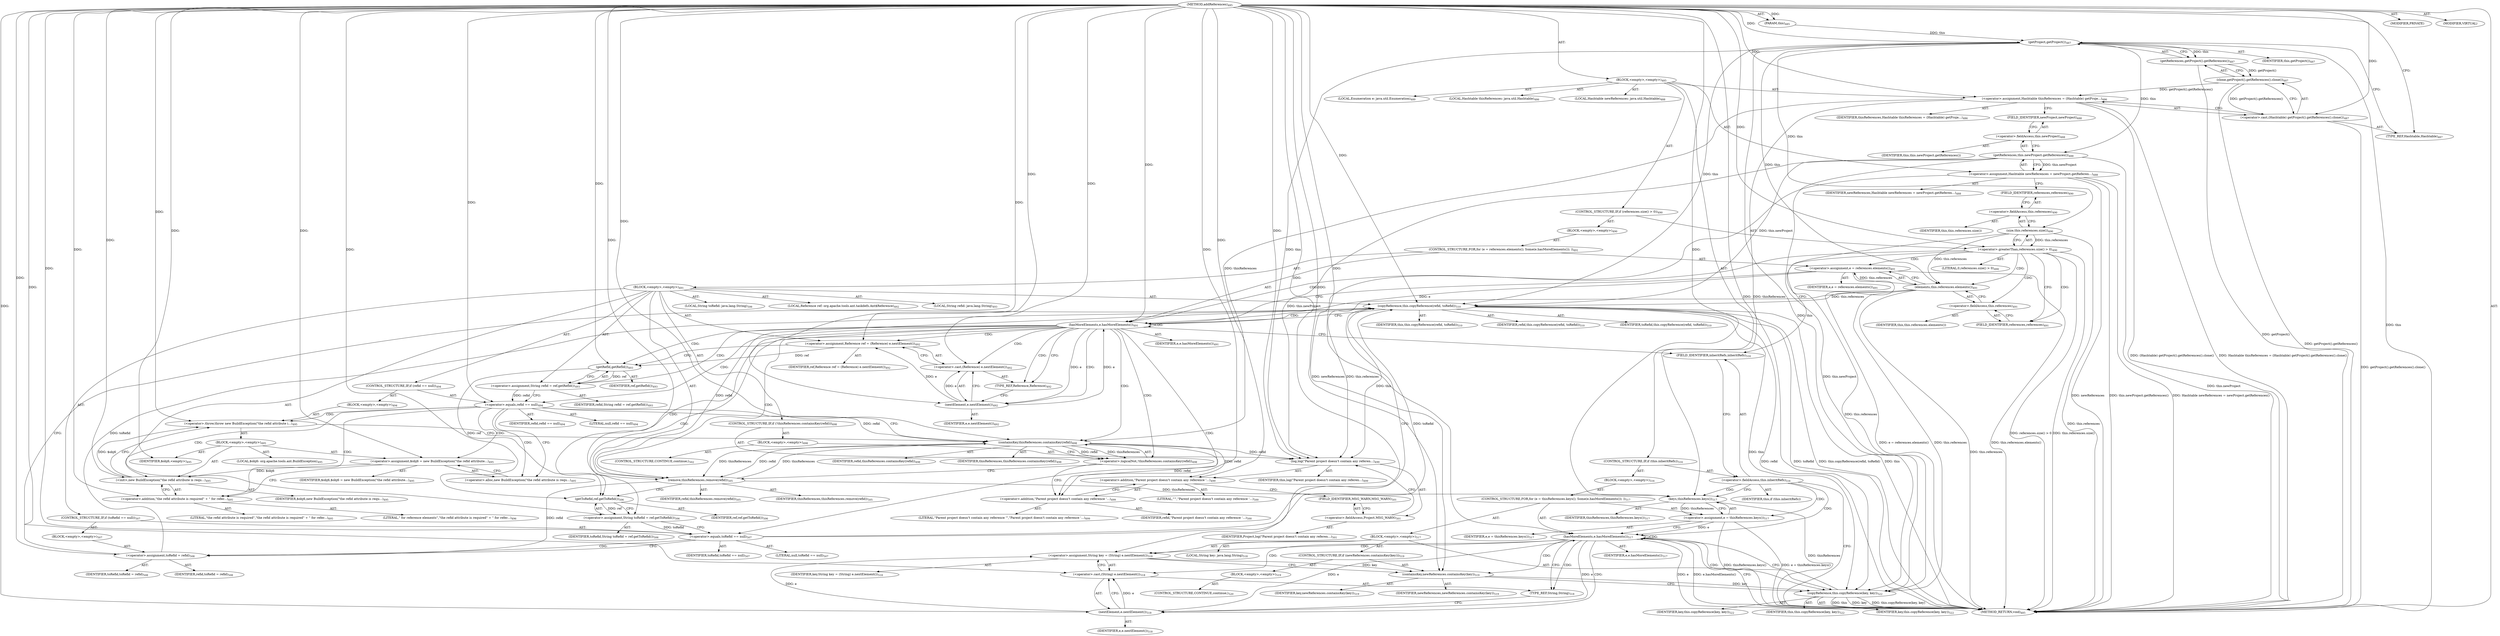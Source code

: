 digraph "addReferences" {  
"111669149708" [label = <(METHOD,addReferences)<SUB>485</SUB>> ]
"115964116997" [label = <(PARAM,this)<SUB>485</SUB>> ]
"25769803845" [label = <(BLOCK,&lt;empty&gt;,&lt;empty&gt;)<SUB>485</SUB>> ]
"94489280538" [label = <(LOCAL,Hashtable thisReferences: java.util.Hashtable)<SUB>486</SUB>> ]
"30064771410" [label = <(&lt;operator&gt;.assignment,Hashtable thisReferences = (Hashtable) getProje...)<SUB>486</SUB>> ]
"68719476987" [label = <(IDENTIFIER,thisReferences,Hashtable thisReferences = (Hashtable) getProje...)<SUB>486</SUB>> ]
"30064771411" [label = <(&lt;operator&gt;.cast,(Hashtable) getProject().getReferences().clone())<SUB>487</SUB>> ]
"180388626438" [label = <(TYPE_REF,Hashtable,Hashtable)<SUB>487</SUB>> ]
"30064771412" [label = <(clone,getProject().getReferences().clone())<SUB>487</SUB>> ]
"30064771413" [label = <(getReferences,getProject().getReferences())<SUB>487</SUB>> ]
"30064771414" [label = <(getProject,getProject())<SUB>487</SUB>> ]
"68719476770" [label = <(IDENTIFIER,this,getProject())<SUB>487</SUB>> ]
"94489280539" [label = <(LOCAL,Hashtable newReferences: java.util.Hashtable)<SUB>488</SUB>> ]
"30064771415" [label = <(&lt;operator&gt;.assignment,Hashtable newReferences = newProject.getReferen...)<SUB>488</SUB>> ]
"68719476988" [label = <(IDENTIFIER,newReferences,Hashtable newReferences = newProject.getReferen...)<SUB>488</SUB>> ]
"30064771416" [label = <(getReferences,this.newProject.getReferences())<SUB>488</SUB>> ]
"30064771417" [label = <(&lt;operator&gt;.fieldAccess,this.newProject)<SUB>488</SUB>> ]
"68719476989" [label = <(IDENTIFIER,this,this.newProject.getReferences())> ]
"55834574938" [label = <(FIELD_IDENTIFIER,newProject,newProject)<SUB>488</SUB>> ]
"94489280540" [label = <(LOCAL,Enumeration e: java.util.Enumeration)<SUB>489</SUB>> ]
"47244640307" [label = <(CONTROL_STRUCTURE,IF,if (references.size() &gt; 0))<SUB>490</SUB>> ]
"30064771418" [label = <(&lt;operator&gt;.greaterThan,references.size() &gt; 0)<SUB>490</SUB>> ]
"30064771419" [label = <(size,this.references.size())<SUB>490</SUB>> ]
"30064771420" [label = <(&lt;operator&gt;.fieldAccess,this.references)<SUB>490</SUB>> ]
"68719476990" [label = <(IDENTIFIER,this,this.references.size())> ]
"55834574939" [label = <(FIELD_IDENTIFIER,references,references)<SUB>490</SUB>> ]
"90194313277" [label = <(LITERAL,0,references.size() &gt; 0)<SUB>490</SUB>> ]
"25769803846" [label = <(BLOCK,&lt;empty&gt;,&lt;empty&gt;)<SUB>490</SUB>> ]
"47244640308" [label = <(CONTROL_STRUCTURE,FOR,for (e = references.elements(); Some(e.hasMoreElements()); ))<SUB>491</SUB>> ]
"30064771421" [label = <(&lt;operator&gt;.assignment,e = references.elements())<SUB>491</SUB>> ]
"68719476991" [label = <(IDENTIFIER,e,e = references.elements())<SUB>491</SUB>> ]
"30064771422" [label = <(elements,this.references.elements())<SUB>491</SUB>> ]
"30064771423" [label = <(&lt;operator&gt;.fieldAccess,this.references)<SUB>491</SUB>> ]
"68719476992" [label = <(IDENTIFIER,this,this.references.elements())> ]
"55834574940" [label = <(FIELD_IDENTIFIER,references,references)<SUB>491</SUB>> ]
"30064771424" [label = <(hasMoreElements,e.hasMoreElements())<SUB>491</SUB>> ]
"68719476993" [label = <(IDENTIFIER,e,e.hasMoreElements())<SUB>491</SUB>> ]
"25769803847" [label = <(BLOCK,&lt;empty&gt;,&lt;empty&gt;)<SUB>491</SUB>> ]
"94489280541" [label = <(LOCAL,Reference ref: org.apache.tools.ant.taskdefs.Ant$Reference)<SUB>492</SUB>> ]
"30064771425" [label = <(&lt;operator&gt;.assignment,Reference ref = (Reference) e.nextElement())<SUB>492</SUB>> ]
"68719476994" [label = <(IDENTIFIER,ref,Reference ref = (Reference) e.nextElement())<SUB>492</SUB>> ]
"30064771426" [label = <(&lt;operator&gt;.cast,(Reference) e.nextElement())<SUB>492</SUB>> ]
"180388626439" [label = <(TYPE_REF,Reference,Reference)<SUB>492</SUB>> ]
"30064771427" [label = <(nextElement,e.nextElement())<SUB>492</SUB>> ]
"68719476995" [label = <(IDENTIFIER,e,e.nextElement())<SUB>492</SUB>> ]
"94489280542" [label = <(LOCAL,String refid: java.lang.String)<SUB>493</SUB>> ]
"30064771428" [label = <(&lt;operator&gt;.assignment,String refid = ref.getRefId())<SUB>493</SUB>> ]
"68719476996" [label = <(IDENTIFIER,refid,String refid = ref.getRefId())<SUB>493</SUB>> ]
"30064771429" [label = <(getRefId,getRefId())<SUB>493</SUB>> ]
"68719476997" [label = <(IDENTIFIER,ref,getRefId())<SUB>493</SUB>> ]
"47244640309" [label = <(CONTROL_STRUCTURE,IF,if (refid == null))<SUB>494</SUB>> ]
"30064771430" [label = <(&lt;operator&gt;.equals,refid == null)<SUB>494</SUB>> ]
"68719476998" [label = <(IDENTIFIER,refid,refid == null)<SUB>494</SUB>> ]
"90194313278" [label = <(LITERAL,null,refid == null)<SUB>494</SUB>> ]
"25769803848" [label = <(BLOCK,&lt;empty&gt;,&lt;empty&gt;)<SUB>494</SUB>> ]
"30064771431" [label = <(&lt;operator&gt;.throw,throw new BuildException(&quot;the refid attribute i...)<SUB>495</SUB>> ]
"25769803849" [label = <(BLOCK,&lt;empty&gt;,&lt;empty&gt;)<SUB>495</SUB>> ]
"94489280543" [label = <(LOCAL,$obj6: org.apache.tools.ant.BuildException)<SUB>495</SUB>> ]
"30064771432" [label = <(&lt;operator&gt;.assignment,$obj6 = new BuildException(&quot;the refid attribute...)<SUB>495</SUB>> ]
"68719476999" [label = <(IDENTIFIER,$obj6,$obj6 = new BuildException(&quot;the refid attribute...)<SUB>495</SUB>> ]
"30064771433" [label = <(&lt;operator&gt;.alloc,new BuildException(&quot;the refid attribute is requ...)<SUB>495</SUB>> ]
"30064771434" [label = <(&lt;init&gt;,new BuildException(&quot;the refid attribute is requ...)<SUB>495</SUB>> ]
"68719477000" [label = <(IDENTIFIER,$obj6,new BuildException(&quot;the refid attribute is requ...)<SUB>495</SUB>> ]
"30064771435" [label = <(&lt;operator&gt;.addition,&quot;the refid attribute is required&quot; + &quot; for refer...)<SUB>495</SUB>> ]
"90194313279" [label = <(LITERAL,&quot;the refid attribute is required&quot;,&quot;the refid attribute is required&quot; + &quot; for refer...)<SUB>495</SUB>> ]
"90194313280" [label = <(LITERAL,&quot; for reference elements&quot;,&quot;the refid attribute is required&quot; + &quot; for refer...)<SUB>496</SUB>> ]
"68719477001" [label = <(IDENTIFIER,$obj6,&lt;empty&gt;)<SUB>495</SUB>> ]
"47244640310" [label = <(CONTROL_STRUCTURE,IF,if (!thisReferences.containsKey(refid)))<SUB>498</SUB>> ]
"30064771436" [label = <(&lt;operator&gt;.logicalNot,!thisReferences.containsKey(refid))<SUB>498</SUB>> ]
"30064771437" [label = <(containsKey,thisReferences.containsKey(refid))<SUB>498</SUB>> ]
"68719477002" [label = <(IDENTIFIER,thisReferences,thisReferences.containsKey(refid))<SUB>498</SUB>> ]
"68719477003" [label = <(IDENTIFIER,refid,thisReferences.containsKey(refid))<SUB>498</SUB>> ]
"25769803850" [label = <(BLOCK,&lt;empty&gt;,&lt;empty&gt;)<SUB>498</SUB>> ]
"30064771438" [label = <(log,log(&quot;Parent project doesn't contain any referen...)<SUB>499</SUB>> ]
"68719476771" [label = <(IDENTIFIER,this,log(&quot;Parent project doesn't contain any referen...)<SUB>499</SUB>> ]
"30064771439" [label = <(&lt;operator&gt;.addition,&quot;Parent project doesn't contain any reference '...)<SUB>499</SUB>> ]
"30064771440" [label = <(&lt;operator&gt;.addition,&quot;Parent project doesn't contain any reference '...)<SUB>499</SUB>> ]
"90194313281" [label = <(LITERAL,&quot;Parent project doesn't contain any reference '&quot;,&quot;Parent project doesn't contain any reference '...)<SUB>499</SUB>> ]
"68719477004" [label = <(IDENTIFIER,refid,&quot;Parent project doesn't contain any reference '...)<SUB>500</SUB>> ]
"90194313282" [label = <(LITERAL,&quot;'&quot;,&quot;Parent project doesn't contain any reference '...)<SUB>500</SUB>> ]
"30064771441" [label = <(&lt;operator&gt;.fieldAccess,Project.MSG_WARN)<SUB>501</SUB>> ]
"68719477005" [label = <(IDENTIFIER,Project,log(&quot;Parent project doesn't contain any referen...)<SUB>501</SUB>> ]
"55834574941" [label = <(FIELD_IDENTIFIER,MSG_WARN,MSG_WARN)<SUB>501</SUB>> ]
"47244640311" [label = <(CONTROL_STRUCTURE,CONTINUE,continue;)<SUB>502</SUB>> ]
"30064771442" [label = <(remove,thisReferences.remove(refid))<SUB>505</SUB>> ]
"68719477006" [label = <(IDENTIFIER,thisReferences,thisReferences.remove(refid))<SUB>505</SUB>> ]
"68719477007" [label = <(IDENTIFIER,refid,thisReferences.remove(refid))<SUB>505</SUB>> ]
"94489280544" [label = <(LOCAL,String toRefid: java.lang.String)<SUB>506</SUB>> ]
"30064771443" [label = <(&lt;operator&gt;.assignment,String toRefid = ref.getToRefid())<SUB>506</SUB>> ]
"68719477008" [label = <(IDENTIFIER,toRefid,String toRefid = ref.getToRefid())<SUB>506</SUB>> ]
"30064771444" [label = <(getToRefid,ref.getToRefid())<SUB>506</SUB>> ]
"68719477009" [label = <(IDENTIFIER,ref,ref.getToRefid())<SUB>506</SUB>> ]
"47244640312" [label = <(CONTROL_STRUCTURE,IF,if (toRefid == null))<SUB>507</SUB>> ]
"30064771445" [label = <(&lt;operator&gt;.equals,toRefid == null)<SUB>507</SUB>> ]
"68719477010" [label = <(IDENTIFIER,toRefid,toRefid == null)<SUB>507</SUB>> ]
"90194313283" [label = <(LITERAL,null,toRefid == null)<SUB>507</SUB>> ]
"25769803851" [label = <(BLOCK,&lt;empty&gt;,&lt;empty&gt;)<SUB>507</SUB>> ]
"30064771446" [label = <(&lt;operator&gt;.assignment,toRefid = refid)<SUB>508</SUB>> ]
"68719477011" [label = <(IDENTIFIER,toRefid,toRefid = refid)<SUB>508</SUB>> ]
"68719477012" [label = <(IDENTIFIER,refid,toRefid = refid)<SUB>508</SUB>> ]
"30064771447" [label = <(copyReference,this.copyReference(refid, toRefid))<SUB>510</SUB>> ]
"68719476772" [label = <(IDENTIFIER,this,this.copyReference(refid, toRefid))<SUB>510</SUB>> ]
"68719477013" [label = <(IDENTIFIER,refid,this.copyReference(refid, toRefid))<SUB>510</SUB>> ]
"68719477014" [label = <(IDENTIFIER,toRefid,this.copyReference(refid, toRefid))<SUB>510</SUB>> ]
"47244640313" [label = <(CONTROL_STRUCTURE,IF,if (this.inheritRefs))<SUB>516</SUB>> ]
"30064771448" [label = <(&lt;operator&gt;.fieldAccess,this.inheritRefs)<SUB>516</SUB>> ]
"68719477015" [label = <(IDENTIFIER,this,if (this.inheritRefs))> ]
"55834574942" [label = <(FIELD_IDENTIFIER,inheritRefs,inheritRefs)<SUB>516</SUB>> ]
"25769803852" [label = <(BLOCK,&lt;empty&gt;,&lt;empty&gt;)<SUB>516</SUB>> ]
"47244640314" [label = <(CONTROL_STRUCTURE,FOR,for (e = thisReferences.keys(); Some(e.hasMoreElements()); ))<SUB>517</SUB>> ]
"30064771449" [label = <(&lt;operator&gt;.assignment,e = thisReferences.keys())<SUB>517</SUB>> ]
"68719477016" [label = <(IDENTIFIER,e,e = thisReferences.keys())<SUB>517</SUB>> ]
"30064771450" [label = <(keys,thisReferences.keys())<SUB>517</SUB>> ]
"68719477017" [label = <(IDENTIFIER,thisReferences,thisReferences.keys())<SUB>517</SUB>> ]
"30064771451" [label = <(hasMoreElements,e.hasMoreElements())<SUB>517</SUB>> ]
"68719477018" [label = <(IDENTIFIER,e,e.hasMoreElements())<SUB>517</SUB>> ]
"25769803853" [label = <(BLOCK,&lt;empty&gt;,&lt;empty&gt;)<SUB>517</SUB>> ]
"94489280545" [label = <(LOCAL,String key: java.lang.String)<SUB>518</SUB>> ]
"30064771452" [label = <(&lt;operator&gt;.assignment,String key = (String) e.nextElement())<SUB>518</SUB>> ]
"68719477019" [label = <(IDENTIFIER,key,String key = (String) e.nextElement())<SUB>518</SUB>> ]
"30064771453" [label = <(&lt;operator&gt;.cast,(String) e.nextElement())<SUB>518</SUB>> ]
"180388626440" [label = <(TYPE_REF,String,String)<SUB>518</SUB>> ]
"30064771454" [label = <(nextElement,e.nextElement())<SUB>518</SUB>> ]
"68719477020" [label = <(IDENTIFIER,e,e.nextElement())<SUB>518</SUB>> ]
"47244640315" [label = <(CONTROL_STRUCTURE,IF,if (newReferences.containsKey(key)))<SUB>519</SUB>> ]
"30064771455" [label = <(containsKey,newReferences.containsKey(key))<SUB>519</SUB>> ]
"68719477021" [label = <(IDENTIFIER,newReferences,newReferences.containsKey(key))<SUB>519</SUB>> ]
"68719477022" [label = <(IDENTIFIER,key,newReferences.containsKey(key))<SUB>519</SUB>> ]
"25769803854" [label = <(BLOCK,&lt;empty&gt;,&lt;empty&gt;)<SUB>519</SUB>> ]
"47244640316" [label = <(CONTROL_STRUCTURE,CONTINUE,continue;)<SUB>520</SUB>> ]
"30064771456" [label = <(copyReference,this.copyReference(key, key))<SUB>522</SUB>> ]
"68719476773" [label = <(IDENTIFIER,this,this.copyReference(key, key))<SUB>522</SUB>> ]
"68719477023" [label = <(IDENTIFIER,key,this.copyReference(key, key))<SUB>522</SUB>> ]
"68719477024" [label = <(IDENTIFIER,key,this.copyReference(key, key))<SUB>522</SUB>> ]
"133143986211" [label = <(MODIFIER,PRIVATE)> ]
"133143986212" [label = <(MODIFIER,VIRTUAL)> ]
"128849018892" [label = <(METHOD_RETURN,void)<SUB>485</SUB>> ]
  "111669149708" -> "115964116997"  [ label = "AST: "] 
  "111669149708" -> "25769803845"  [ label = "AST: "] 
  "111669149708" -> "133143986211"  [ label = "AST: "] 
  "111669149708" -> "133143986212"  [ label = "AST: "] 
  "111669149708" -> "128849018892"  [ label = "AST: "] 
  "25769803845" -> "94489280538"  [ label = "AST: "] 
  "25769803845" -> "30064771410"  [ label = "AST: "] 
  "25769803845" -> "94489280539"  [ label = "AST: "] 
  "25769803845" -> "30064771415"  [ label = "AST: "] 
  "25769803845" -> "94489280540"  [ label = "AST: "] 
  "25769803845" -> "47244640307"  [ label = "AST: "] 
  "25769803845" -> "47244640313"  [ label = "AST: "] 
  "30064771410" -> "68719476987"  [ label = "AST: "] 
  "30064771410" -> "30064771411"  [ label = "AST: "] 
  "30064771411" -> "180388626438"  [ label = "AST: "] 
  "30064771411" -> "30064771412"  [ label = "AST: "] 
  "30064771412" -> "30064771413"  [ label = "AST: "] 
  "30064771413" -> "30064771414"  [ label = "AST: "] 
  "30064771414" -> "68719476770"  [ label = "AST: "] 
  "30064771415" -> "68719476988"  [ label = "AST: "] 
  "30064771415" -> "30064771416"  [ label = "AST: "] 
  "30064771416" -> "30064771417"  [ label = "AST: "] 
  "30064771417" -> "68719476989"  [ label = "AST: "] 
  "30064771417" -> "55834574938"  [ label = "AST: "] 
  "47244640307" -> "30064771418"  [ label = "AST: "] 
  "47244640307" -> "25769803846"  [ label = "AST: "] 
  "30064771418" -> "30064771419"  [ label = "AST: "] 
  "30064771418" -> "90194313277"  [ label = "AST: "] 
  "30064771419" -> "30064771420"  [ label = "AST: "] 
  "30064771420" -> "68719476990"  [ label = "AST: "] 
  "30064771420" -> "55834574939"  [ label = "AST: "] 
  "25769803846" -> "47244640308"  [ label = "AST: "] 
  "47244640308" -> "30064771421"  [ label = "AST: "] 
  "47244640308" -> "30064771424"  [ label = "AST: "] 
  "47244640308" -> "25769803847"  [ label = "AST: "] 
  "30064771421" -> "68719476991"  [ label = "AST: "] 
  "30064771421" -> "30064771422"  [ label = "AST: "] 
  "30064771422" -> "30064771423"  [ label = "AST: "] 
  "30064771423" -> "68719476992"  [ label = "AST: "] 
  "30064771423" -> "55834574940"  [ label = "AST: "] 
  "30064771424" -> "68719476993"  [ label = "AST: "] 
  "25769803847" -> "94489280541"  [ label = "AST: "] 
  "25769803847" -> "30064771425"  [ label = "AST: "] 
  "25769803847" -> "94489280542"  [ label = "AST: "] 
  "25769803847" -> "30064771428"  [ label = "AST: "] 
  "25769803847" -> "47244640309"  [ label = "AST: "] 
  "25769803847" -> "47244640310"  [ label = "AST: "] 
  "25769803847" -> "30064771442"  [ label = "AST: "] 
  "25769803847" -> "94489280544"  [ label = "AST: "] 
  "25769803847" -> "30064771443"  [ label = "AST: "] 
  "25769803847" -> "47244640312"  [ label = "AST: "] 
  "25769803847" -> "30064771447"  [ label = "AST: "] 
  "30064771425" -> "68719476994"  [ label = "AST: "] 
  "30064771425" -> "30064771426"  [ label = "AST: "] 
  "30064771426" -> "180388626439"  [ label = "AST: "] 
  "30064771426" -> "30064771427"  [ label = "AST: "] 
  "30064771427" -> "68719476995"  [ label = "AST: "] 
  "30064771428" -> "68719476996"  [ label = "AST: "] 
  "30064771428" -> "30064771429"  [ label = "AST: "] 
  "30064771429" -> "68719476997"  [ label = "AST: "] 
  "47244640309" -> "30064771430"  [ label = "AST: "] 
  "47244640309" -> "25769803848"  [ label = "AST: "] 
  "30064771430" -> "68719476998"  [ label = "AST: "] 
  "30064771430" -> "90194313278"  [ label = "AST: "] 
  "25769803848" -> "30064771431"  [ label = "AST: "] 
  "30064771431" -> "25769803849"  [ label = "AST: "] 
  "25769803849" -> "94489280543"  [ label = "AST: "] 
  "25769803849" -> "30064771432"  [ label = "AST: "] 
  "25769803849" -> "30064771434"  [ label = "AST: "] 
  "25769803849" -> "68719477001"  [ label = "AST: "] 
  "30064771432" -> "68719476999"  [ label = "AST: "] 
  "30064771432" -> "30064771433"  [ label = "AST: "] 
  "30064771434" -> "68719477000"  [ label = "AST: "] 
  "30064771434" -> "30064771435"  [ label = "AST: "] 
  "30064771435" -> "90194313279"  [ label = "AST: "] 
  "30064771435" -> "90194313280"  [ label = "AST: "] 
  "47244640310" -> "30064771436"  [ label = "AST: "] 
  "47244640310" -> "25769803850"  [ label = "AST: "] 
  "30064771436" -> "30064771437"  [ label = "AST: "] 
  "30064771437" -> "68719477002"  [ label = "AST: "] 
  "30064771437" -> "68719477003"  [ label = "AST: "] 
  "25769803850" -> "30064771438"  [ label = "AST: "] 
  "25769803850" -> "47244640311"  [ label = "AST: "] 
  "30064771438" -> "68719476771"  [ label = "AST: "] 
  "30064771438" -> "30064771439"  [ label = "AST: "] 
  "30064771438" -> "30064771441"  [ label = "AST: "] 
  "30064771439" -> "30064771440"  [ label = "AST: "] 
  "30064771439" -> "90194313282"  [ label = "AST: "] 
  "30064771440" -> "90194313281"  [ label = "AST: "] 
  "30064771440" -> "68719477004"  [ label = "AST: "] 
  "30064771441" -> "68719477005"  [ label = "AST: "] 
  "30064771441" -> "55834574941"  [ label = "AST: "] 
  "30064771442" -> "68719477006"  [ label = "AST: "] 
  "30064771442" -> "68719477007"  [ label = "AST: "] 
  "30064771443" -> "68719477008"  [ label = "AST: "] 
  "30064771443" -> "30064771444"  [ label = "AST: "] 
  "30064771444" -> "68719477009"  [ label = "AST: "] 
  "47244640312" -> "30064771445"  [ label = "AST: "] 
  "47244640312" -> "25769803851"  [ label = "AST: "] 
  "30064771445" -> "68719477010"  [ label = "AST: "] 
  "30064771445" -> "90194313283"  [ label = "AST: "] 
  "25769803851" -> "30064771446"  [ label = "AST: "] 
  "30064771446" -> "68719477011"  [ label = "AST: "] 
  "30064771446" -> "68719477012"  [ label = "AST: "] 
  "30064771447" -> "68719476772"  [ label = "AST: "] 
  "30064771447" -> "68719477013"  [ label = "AST: "] 
  "30064771447" -> "68719477014"  [ label = "AST: "] 
  "47244640313" -> "30064771448"  [ label = "AST: "] 
  "47244640313" -> "25769803852"  [ label = "AST: "] 
  "30064771448" -> "68719477015"  [ label = "AST: "] 
  "30064771448" -> "55834574942"  [ label = "AST: "] 
  "25769803852" -> "47244640314"  [ label = "AST: "] 
  "47244640314" -> "30064771449"  [ label = "AST: "] 
  "47244640314" -> "30064771451"  [ label = "AST: "] 
  "47244640314" -> "25769803853"  [ label = "AST: "] 
  "30064771449" -> "68719477016"  [ label = "AST: "] 
  "30064771449" -> "30064771450"  [ label = "AST: "] 
  "30064771450" -> "68719477017"  [ label = "AST: "] 
  "30064771451" -> "68719477018"  [ label = "AST: "] 
  "25769803853" -> "94489280545"  [ label = "AST: "] 
  "25769803853" -> "30064771452"  [ label = "AST: "] 
  "25769803853" -> "47244640315"  [ label = "AST: "] 
  "25769803853" -> "30064771456"  [ label = "AST: "] 
  "30064771452" -> "68719477019"  [ label = "AST: "] 
  "30064771452" -> "30064771453"  [ label = "AST: "] 
  "30064771453" -> "180388626440"  [ label = "AST: "] 
  "30064771453" -> "30064771454"  [ label = "AST: "] 
  "30064771454" -> "68719477020"  [ label = "AST: "] 
  "47244640315" -> "30064771455"  [ label = "AST: "] 
  "47244640315" -> "25769803854"  [ label = "AST: "] 
  "30064771455" -> "68719477021"  [ label = "AST: "] 
  "30064771455" -> "68719477022"  [ label = "AST: "] 
  "25769803854" -> "47244640316"  [ label = "AST: "] 
  "30064771456" -> "68719476773"  [ label = "AST: "] 
  "30064771456" -> "68719477023"  [ label = "AST: "] 
  "30064771456" -> "68719477024"  [ label = "AST: "] 
  "30064771410" -> "55834574938"  [ label = "CFG: "] 
  "30064771415" -> "55834574939"  [ label = "CFG: "] 
  "30064771411" -> "30064771410"  [ label = "CFG: "] 
  "30064771416" -> "30064771415"  [ label = "CFG: "] 
  "30064771418" -> "55834574940"  [ label = "CFG: "] 
  "30064771418" -> "55834574942"  [ label = "CFG: "] 
  "30064771448" -> "128849018892"  [ label = "CFG: "] 
  "30064771448" -> "30064771450"  [ label = "CFG: "] 
  "180388626438" -> "30064771414"  [ label = "CFG: "] 
  "30064771412" -> "30064771411"  [ label = "CFG: "] 
  "30064771417" -> "30064771416"  [ label = "CFG: "] 
  "30064771419" -> "30064771418"  [ label = "CFG: "] 
  "55834574942" -> "30064771448"  [ label = "CFG: "] 
  "30064771413" -> "30064771412"  [ label = "CFG: "] 
  "55834574938" -> "30064771417"  [ label = "CFG: "] 
  "30064771420" -> "30064771419"  [ label = "CFG: "] 
  "30064771421" -> "30064771424"  [ label = "CFG: "] 
  "30064771424" -> "180388626439"  [ label = "CFG: "] 
  "30064771424" -> "55834574942"  [ label = "CFG: "] 
  "30064771449" -> "30064771451"  [ label = "CFG: "] 
  "30064771451" -> "128849018892"  [ label = "CFG: "] 
  "30064771451" -> "180388626440"  [ label = "CFG: "] 
  "30064771414" -> "30064771413"  [ label = "CFG: "] 
  "55834574939" -> "30064771420"  [ label = "CFG: "] 
  "30064771422" -> "30064771421"  [ label = "CFG: "] 
  "30064771425" -> "30064771429"  [ label = "CFG: "] 
  "30064771428" -> "30064771430"  [ label = "CFG: "] 
  "30064771442" -> "30064771444"  [ label = "CFG: "] 
  "30064771443" -> "30064771445"  [ label = "CFG: "] 
  "30064771447" -> "30064771424"  [ label = "CFG: "] 
  "30064771450" -> "30064771449"  [ label = "CFG: "] 
  "30064771452" -> "30064771455"  [ label = "CFG: "] 
  "30064771456" -> "30064771451"  [ label = "CFG: "] 
  "30064771423" -> "30064771422"  [ label = "CFG: "] 
  "30064771426" -> "30064771425"  [ label = "CFG: "] 
  "30064771429" -> "30064771428"  [ label = "CFG: "] 
  "30064771430" -> "30064771433"  [ label = "CFG: "] 
  "30064771430" -> "30064771437"  [ label = "CFG: "] 
  "30064771436" -> "30064771440"  [ label = "CFG: "] 
  "30064771436" -> "30064771442"  [ label = "CFG: "] 
  "30064771444" -> "30064771443"  [ label = "CFG: "] 
  "30064771445" -> "30064771446"  [ label = "CFG: "] 
  "30064771445" -> "30064771447"  [ label = "CFG: "] 
  "30064771453" -> "30064771452"  [ label = "CFG: "] 
  "30064771455" -> "30064771456"  [ label = "CFG: "] 
  "55834574940" -> "30064771423"  [ label = "CFG: "] 
  "180388626439" -> "30064771427"  [ label = "CFG: "] 
  "30064771427" -> "30064771426"  [ label = "CFG: "] 
  "30064771431" -> "30064771437"  [ label = "CFG: "] 
  "30064771437" -> "30064771436"  [ label = "CFG: "] 
  "30064771446" -> "30064771447"  [ label = "CFG: "] 
  "180388626440" -> "30064771454"  [ label = "CFG: "] 
  "30064771454" -> "30064771453"  [ label = "CFG: "] 
  "30064771439" -> "55834574941"  [ label = "CFG: "] 
  "30064771441" -> "30064771438"  [ label = "CFG: "] 
  "30064771432" -> "30064771435"  [ label = "CFG: "] 
  "30064771434" -> "30064771431"  [ label = "CFG: "] 
  "30064771440" -> "30064771439"  [ label = "CFG: "] 
  "55834574941" -> "30064771441"  [ label = "CFG: "] 
  "30064771433" -> "30064771432"  [ label = "CFG: "] 
  "30064771435" -> "30064771434"  [ label = "CFG: "] 
  "111669149708" -> "180388626438"  [ label = "CFG: "] 
  "30064771414" -> "128849018892"  [ label = "DDG: this"] 
  "30064771413" -> "128849018892"  [ label = "DDG: getProject()"] 
  "30064771412" -> "128849018892"  [ label = "DDG: getProject().getReferences()"] 
  "30064771411" -> "128849018892"  [ label = "DDG: getProject().getReferences().clone()"] 
  "30064771410" -> "128849018892"  [ label = "DDG: (Hashtable) getProject().getReferences().clone()"] 
  "30064771410" -> "128849018892"  [ label = "DDG: Hashtable thisReferences = (Hashtable) getProject().getReferences().clone()"] 
  "30064771415" -> "128849018892"  [ label = "DDG: newReferences"] 
  "30064771416" -> "128849018892"  [ label = "DDG: this.newProject"] 
  "30064771415" -> "128849018892"  [ label = "DDG: this.newProject.getReferences()"] 
  "30064771415" -> "128849018892"  [ label = "DDG: Hashtable newReferences = newProject.getReferences()"] 
  "30064771419" -> "128849018892"  [ label = "DDG: this.references"] 
  "30064771418" -> "128849018892"  [ label = "DDG: this.references.size()"] 
  "30064771418" -> "128849018892"  [ label = "DDG: references.size() &gt; 0"] 
  "30064771422" -> "128849018892"  [ label = "DDG: this.references"] 
  "30064771421" -> "128849018892"  [ label = "DDG: this.references.elements()"] 
  "30064771421" -> "128849018892"  [ label = "DDG: e = references.elements()"] 
  "30064771450" -> "128849018892"  [ label = "DDG: thisReferences"] 
  "30064771449" -> "128849018892"  [ label = "DDG: thisReferences.keys()"] 
  "30064771449" -> "128849018892"  [ label = "DDG: e = thisReferences.keys()"] 
  "30064771451" -> "128849018892"  [ label = "DDG: e"] 
  "30064771451" -> "128849018892"  [ label = "DDG: e.hasMoreElements()"] 
  "30064771456" -> "128849018892"  [ label = "DDG: this"] 
  "30064771456" -> "128849018892"  [ label = "DDG: key"] 
  "30064771456" -> "128849018892"  [ label = "DDG: this.copyReference(key, key)"] 
  "30064771447" -> "128849018892"  [ label = "DDG: this"] 
  "30064771447" -> "128849018892"  [ label = "DDG: refid"] 
  "30064771447" -> "128849018892"  [ label = "DDG: toRefid"] 
  "30064771447" -> "128849018892"  [ label = "DDG: this.copyReference(refid, toRefid)"] 
  "111669149708" -> "115964116997"  [ label = "DDG: "] 
  "111669149708" -> "30064771410"  [ label = "DDG: "] 
  "30064771412" -> "30064771410"  [ label = "DDG: getProject().getReferences()"] 
  "30064771416" -> "30064771415"  [ label = "DDG: this.newProject"] 
  "111669149708" -> "30064771411"  [ label = "DDG: "] 
  "30064771412" -> "30064771411"  [ label = "DDG: getProject().getReferences()"] 
  "30064771414" -> "30064771416"  [ label = "DDG: this"] 
  "30064771419" -> "30064771418"  [ label = "DDG: this.references"] 
  "111669149708" -> "30064771418"  [ label = "DDG: "] 
  "30064771413" -> "30064771412"  [ label = "DDG: getProject()"] 
  "30064771414" -> "30064771419"  [ label = "DDG: this"] 
  "30064771422" -> "30064771421"  [ label = "DDG: this.references"] 
  "30064771450" -> "30064771449"  [ label = "DDG: thisReferences"] 
  "30064771414" -> "30064771413"  [ label = "DDG: this"] 
  "30064771421" -> "30064771424"  [ label = "DDG: e"] 
  "30064771427" -> "30064771424"  [ label = "DDG: e"] 
  "111669149708" -> "30064771424"  [ label = "DDG: "] 
  "111669149708" -> "30064771425"  [ label = "DDG: "] 
  "30064771427" -> "30064771425"  [ label = "DDG: e"] 
  "30064771429" -> "30064771428"  [ label = "DDG: ref"] 
  "30064771444" -> "30064771443"  [ label = "DDG: ref"] 
  "30064771449" -> "30064771451"  [ label = "DDG: e"] 
  "30064771454" -> "30064771451"  [ label = "DDG: e"] 
  "111669149708" -> "30064771451"  [ label = "DDG: "] 
  "111669149708" -> "30064771452"  [ label = "DDG: "] 
  "30064771454" -> "30064771452"  [ label = "DDG: e"] 
  "115964116997" -> "30064771414"  [ label = "DDG: this"] 
  "111669149708" -> "30064771414"  [ label = "DDG: "] 
  "30064771414" -> "30064771422"  [ label = "DDG: this"] 
  "30064771419" -> "30064771422"  [ label = "DDG: this.references"] 
  "30064771437" -> "30064771442"  [ label = "DDG: thisReferences"] 
  "111669149708" -> "30064771442"  [ label = "DDG: "] 
  "30064771437" -> "30064771442"  [ label = "DDG: refid"] 
  "30064771414" -> "30064771447"  [ label = "DDG: this"] 
  "30064771416" -> "30064771447"  [ label = "DDG: this.newProject"] 
  "30064771422" -> "30064771447"  [ label = "DDG: this.references"] 
  "111669149708" -> "30064771447"  [ label = "DDG: "] 
  "30064771442" -> "30064771447"  [ label = "DDG: refid"] 
  "30064771445" -> "30064771447"  [ label = "DDG: toRefid"] 
  "30064771446" -> "30064771447"  [ label = "DDG: toRefid"] 
  "30064771410" -> "30064771450"  [ label = "DDG: thisReferences"] 
  "30064771442" -> "30064771450"  [ label = "DDG: thisReferences"] 
  "111669149708" -> "30064771450"  [ label = "DDG: "] 
  "30064771414" -> "30064771456"  [ label = "DDG: this"] 
  "30064771416" -> "30064771456"  [ label = "DDG: this.newProject"] 
  "30064771419" -> "30064771456"  [ label = "DDG: this.references"] 
  "30064771422" -> "30064771456"  [ label = "DDG: this.references"] 
  "30064771447" -> "30064771456"  [ label = "DDG: this"] 
  "111669149708" -> "30064771456"  [ label = "DDG: "] 
  "30064771455" -> "30064771456"  [ label = "DDG: key"] 
  "111669149708" -> "30064771426"  [ label = "DDG: "] 
  "30064771427" -> "30064771426"  [ label = "DDG: e"] 
  "30064771425" -> "30064771429"  [ label = "DDG: ref"] 
  "111669149708" -> "30064771429"  [ label = "DDG: "] 
  "30064771428" -> "30064771430"  [ label = "DDG: refid"] 
  "111669149708" -> "30064771430"  [ label = "DDG: "] 
  "30064771437" -> "30064771436"  [ label = "DDG: thisReferences"] 
  "30064771437" -> "30064771436"  [ label = "DDG: refid"] 
  "30064771429" -> "30064771444"  [ label = "DDG: ref"] 
  "111669149708" -> "30064771444"  [ label = "DDG: "] 
  "30064771443" -> "30064771445"  [ label = "DDG: toRefid"] 
  "111669149708" -> "30064771445"  [ label = "DDG: "] 
  "30064771442" -> "30064771446"  [ label = "DDG: refid"] 
  "111669149708" -> "30064771446"  [ label = "DDG: "] 
  "111669149708" -> "30064771453"  [ label = "DDG: "] 
  "30064771454" -> "30064771453"  [ label = "DDG: e"] 
  "30064771415" -> "30064771455"  [ label = "DDG: newReferences"] 
  "111669149708" -> "30064771455"  [ label = "DDG: "] 
  "30064771452" -> "30064771455"  [ label = "DDG: key"] 
  "30064771424" -> "30064771427"  [ label = "DDG: e"] 
  "111669149708" -> "30064771427"  [ label = "DDG: "] 
  "30064771434" -> "30064771431"  [ label = "DDG: $obj6"] 
  "111669149708" -> "30064771431"  [ label = "DDG: "] 
  "30064771410" -> "30064771437"  [ label = "DDG: thisReferences"] 
  "30064771442" -> "30064771437"  [ label = "DDG: thisReferences"] 
  "111669149708" -> "30064771437"  [ label = "DDG: "] 
  "30064771430" -> "30064771437"  [ label = "DDG: refid"] 
  "30064771414" -> "30064771438"  [ label = "DDG: this"] 
  "30064771416" -> "30064771438"  [ label = "DDG: this.newProject"] 
  "30064771422" -> "30064771438"  [ label = "DDG: this.references"] 
  "30064771447" -> "30064771438"  [ label = "DDG: this"] 
  "111669149708" -> "30064771438"  [ label = "DDG: "] 
  "30064771437" -> "30064771438"  [ label = "DDG: refid"] 
  "30064771451" -> "30064771454"  [ label = "DDG: e"] 
  "111669149708" -> "30064771454"  [ label = "DDG: "] 
  "111669149708" -> "30064771432"  [ label = "DDG: "] 
  "111669149708" -> "68719477001"  [ label = "DDG: "] 
  "111669149708" -> "30064771439"  [ label = "DDG: "] 
  "30064771437" -> "30064771439"  [ label = "DDG: refid"] 
  "30064771432" -> "30064771434"  [ label = "DDG: $obj6"] 
  "111669149708" -> "30064771434"  [ label = "DDG: "] 
  "111669149708" -> "30064771440"  [ label = "DDG: "] 
  "30064771437" -> "30064771440"  [ label = "DDG: refid"] 
  "111669149708" -> "30064771435"  [ label = "DDG: "] 
  "30064771418" -> "30064771424"  [ label = "CDG: "] 
  "30064771418" -> "30064771423"  [ label = "CDG: "] 
  "30064771418" -> "30064771422"  [ label = "CDG: "] 
  "30064771418" -> "30064771421"  [ label = "CDG: "] 
  "30064771418" -> "55834574940"  [ label = "CDG: "] 
  "30064771448" -> "30064771451"  [ label = "CDG: "] 
  "30064771448" -> "30064771450"  [ label = "CDG: "] 
  "30064771448" -> "30064771449"  [ label = "CDG: "] 
  "30064771424" -> "30064771447"  [ label = "CDG: "] 
  "30064771424" -> "30064771445"  [ label = "CDG: "] 
  "30064771424" -> "30064771444"  [ label = "CDG: "] 
  "30064771424" -> "30064771443"  [ label = "CDG: "] 
  "30064771424" -> "30064771442"  [ label = "CDG: "] 
  "30064771424" -> "30064771437"  [ label = "CDG: "] 
  "30064771424" -> "30064771436"  [ label = "CDG: "] 
  "30064771424" -> "30064771430"  [ label = "CDG: "] 
  "30064771424" -> "30064771429"  [ label = "CDG: "] 
  "30064771424" -> "30064771428"  [ label = "CDG: "] 
  "30064771424" -> "30064771427"  [ label = "CDG: "] 
  "30064771424" -> "30064771426"  [ label = "CDG: "] 
  "30064771424" -> "30064771425"  [ label = "CDG: "] 
  "30064771424" -> "30064771424"  [ label = "CDG: "] 
  "30064771424" -> "180388626439"  [ label = "CDG: "] 
  "30064771451" -> "30064771456"  [ label = "CDG: "] 
  "30064771451" -> "30064771455"  [ label = "CDG: "] 
  "30064771451" -> "30064771454"  [ label = "CDG: "] 
  "30064771451" -> "30064771453"  [ label = "CDG: "] 
  "30064771451" -> "30064771452"  [ label = "CDG: "] 
  "30064771451" -> "30064771451"  [ label = "CDG: "] 
  "30064771451" -> "180388626440"  [ label = "CDG: "] 
  "30064771430" -> "30064771435"  [ label = "CDG: "] 
  "30064771430" -> "30064771434"  [ label = "CDG: "] 
  "30064771430" -> "30064771433"  [ label = "CDG: "] 
  "30064771430" -> "30064771432"  [ label = "CDG: "] 
  "30064771430" -> "30064771431"  [ label = "CDG: "] 
  "30064771445" -> "30064771446"  [ label = "CDG: "] 
}
